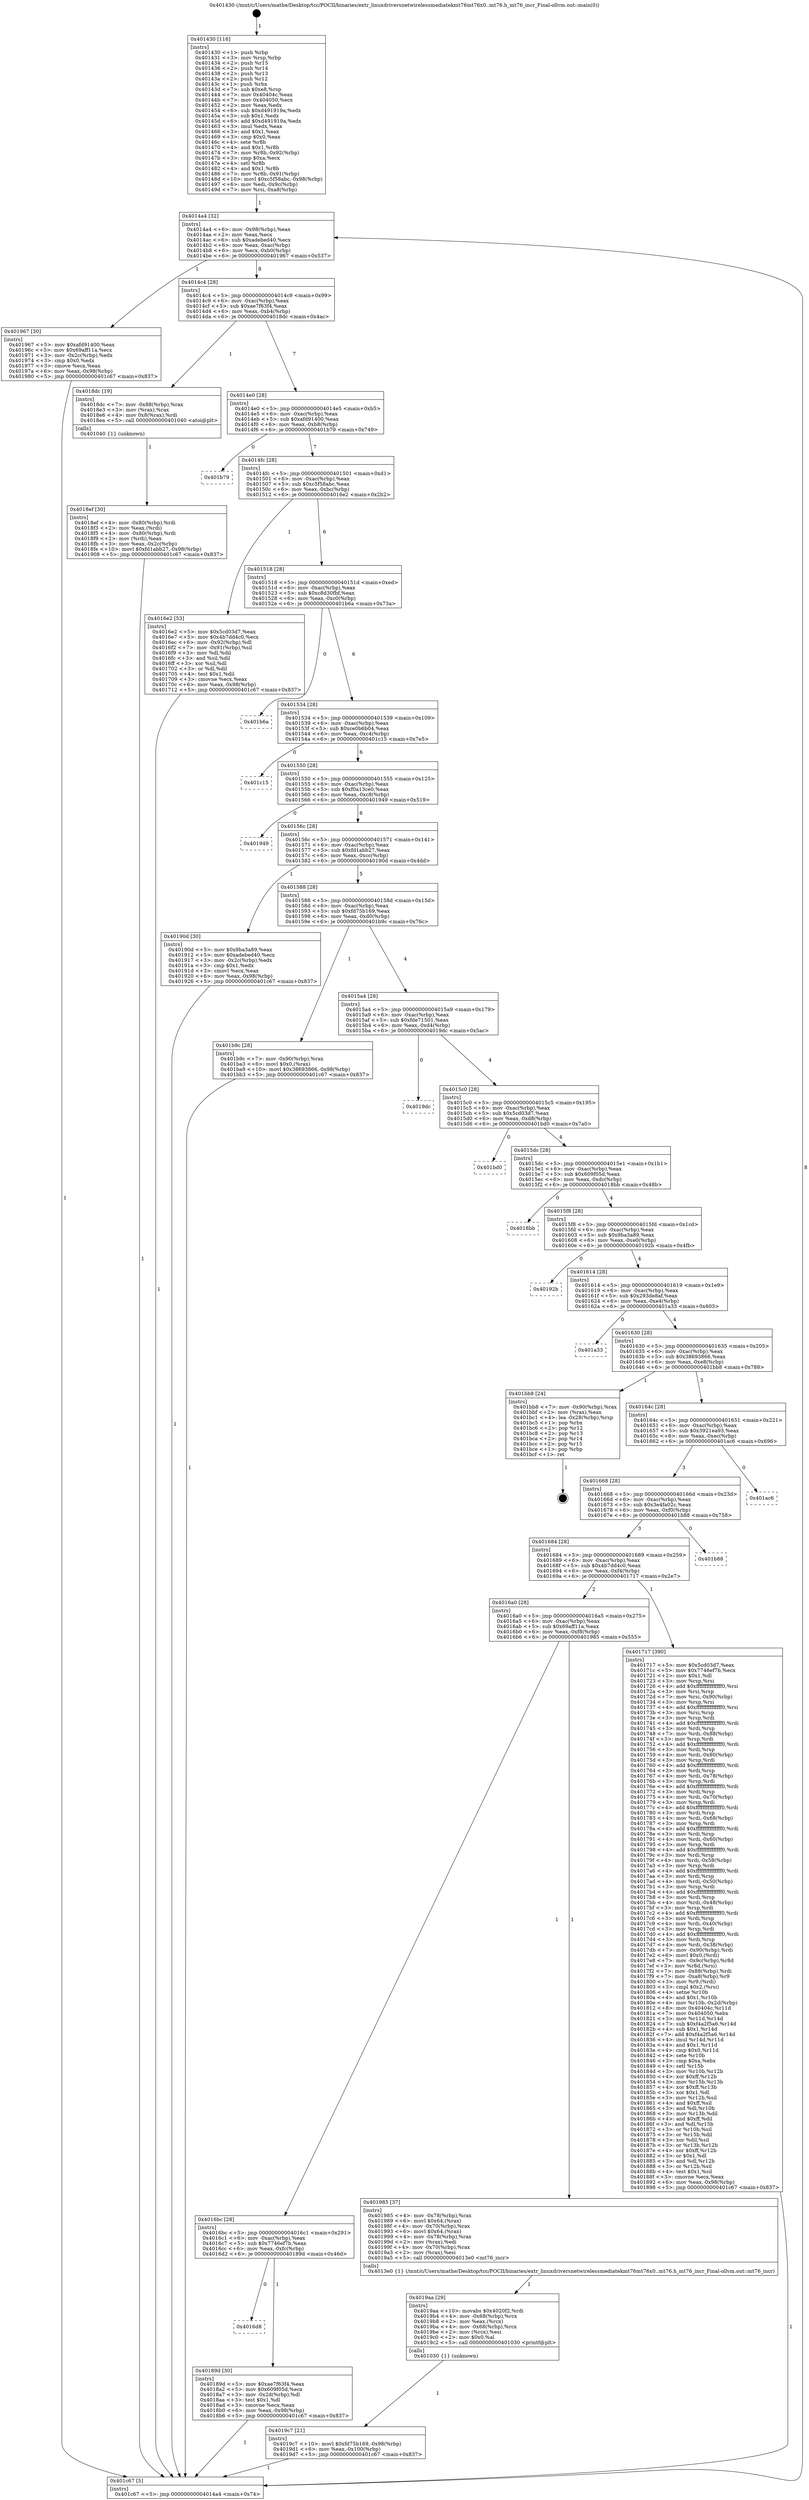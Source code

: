digraph "0x401430" {
  label = "0x401430 (/mnt/c/Users/mathe/Desktop/tcc/POCII/binaries/extr_linuxdriversnetwirelessmediatekmt76mt76x0..mt76.h_mt76_incr_Final-ollvm.out::main(0))"
  labelloc = "t"
  node[shape=record]

  Entry [label="",width=0.3,height=0.3,shape=circle,fillcolor=black,style=filled]
  "0x4014a4" [label="{
     0x4014a4 [32]\l
     | [instrs]\l
     &nbsp;&nbsp;0x4014a4 \<+6\>: mov -0x98(%rbp),%eax\l
     &nbsp;&nbsp;0x4014aa \<+2\>: mov %eax,%ecx\l
     &nbsp;&nbsp;0x4014ac \<+6\>: sub $0xadebed40,%ecx\l
     &nbsp;&nbsp;0x4014b2 \<+6\>: mov %eax,-0xac(%rbp)\l
     &nbsp;&nbsp;0x4014b8 \<+6\>: mov %ecx,-0xb0(%rbp)\l
     &nbsp;&nbsp;0x4014be \<+6\>: je 0000000000401967 \<main+0x537\>\l
  }"]
  "0x401967" [label="{
     0x401967 [30]\l
     | [instrs]\l
     &nbsp;&nbsp;0x401967 \<+5\>: mov $0xafd91400,%eax\l
     &nbsp;&nbsp;0x40196c \<+5\>: mov $0x69aff11a,%ecx\l
     &nbsp;&nbsp;0x401971 \<+3\>: mov -0x2c(%rbp),%edx\l
     &nbsp;&nbsp;0x401974 \<+3\>: cmp $0x0,%edx\l
     &nbsp;&nbsp;0x401977 \<+3\>: cmove %ecx,%eax\l
     &nbsp;&nbsp;0x40197a \<+6\>: mov %eax,-0x98(%rbp)\l
     &nbsp;&nbsp;0x401980 \<+5\>: jmp 0000000000401c67 \<main+0x837\>\l
  }"]
  "0x4014c4" [label="{
     0x4014c4 [28]\l
     | [instrs]\l
     &nbsp;&nbsp;0x4014c4 \<+5\>: jmp 00000000004014c9 \<main+0x99\>\l
     &nbsp;&nbsp;0x4014c9 \<+6\>: mov -0xac(%rbp),%eax\l
     &nbsp;&nbsp;0x4014cf \<+5\>: sub $0xae7f63f4,%eax\l
     &nbsp;&nbsp;0x4014d4 \<+6\>: mov %eax,-0xb4(%rbp)\l
     &nbsp;&nbsp;0x4014da \<+6\>: je 00000000004018dc \<main+0x4ac\>\l
  }"]
  Exit [label="",width=0.3,height=0.3,shape=circle,fillcolor=black,style=filled,peripheries=2]
  "0x4018dc" [label="{
     0x4018dc [19]\l
     | [instrs]\l
     &nbsp;&nbsp;0x4018dc \<+7\>: mov -0x88(%rbp),%rax\l
     &nbsp;&nbsp;0x4018e3 \<+3\>: mov (%rax),%rax\l
     &nbsp;&nbsp;0x4018e6 \<+4\>: mov 0x8(%rax),%rdi\l
     &nbsp;&nbsp;0x4018ea \<+5\>: call 0000000000401040 \<atoi@plt\>\l
     | [calls]\l
     &nbsp;&nbsp;0x401040 \{1\} (unknown)\l
  }"]
  "0x4014e0" [label="{
     0x4014e0 [28]\l
     | [instrs]\l
     &nbsp;&nbsp;0x4014e0 \<+5\>: jmp 00000000004014e5 \<main+0xb5\>\l
     &nbsp;&nbsp;0x4014e5 \<+6\>: mov -0xac(%rbp),%eax\l
     &nbsp;&nbsp;0x4014eb \<+5\>: sub $0xafd91400,%eax\l
     &nbsp;&nbsp;0x4014f0 \<+6\>: mov %eax,-0xb8(%rbp)\l
     &nbsp;&nbsp;0x4014f6 \<+6\>: je 0000000000401b79 \<main+0x749\>\l
  }"]
  "0x4019c7" [label="{
     0x4019c7 [21]\l
     | [instrs]\l
     &nbsp;&nbsp;0x4019c7 \<+10\>: movl $0xfd75b169,-0x98(%rbp)\l
     &nbsp;&nbsp;0x4019d1 \<+6\>: mov %eax,-0x100(%rbp)\l
     &nbsp;&nbsp;0x4019d7 \<+5\>: jmp 0000000000401c67 \<main+0x837\>\l
  }"]
  "0x401b79" [label="{
     0x401b79\l
  }", style=dashed]
  "0x4014fc" [label="{
     0x4014fc [28]\l
     | [instrs]\l
     &nbsp;&nbsp;0x4014fc \<+5\>: jmp 0000000000401501 \<main+0xd1\>\l
     &nbsp;&nbsp;0x401501 \<+6\>: mov -0xac(%rbp),%eax\l
     &nbsp;&nbsp;0x401507 \<+5\>: sub $0xc5f58abc,%eax\l
     &nbsp;&nbsp;0x40150c \<+6\>: mov %eax,-0xbc(%rbp)\l
     &nbsp;&nbsp;0x401512 \<+6\>: je 00000000004016e2 \<main+0x2b2\>\l
  }"]
  "0x4019aa" [label="{
     0x4019aa [29]\l
     | [instrs]\l
     &nbsp;&nbsp;0x4019aa \<+10\>: movabs $0x4020f2,%rdi\l
     &nbsp;&nbsp;0x4019b4 \<+4\>: mov -0x68(%rbp),%rcx\l
     &nbsp;&nbsp;0x4019b8 \<+2\>: mov %eax,(%rcx)\l
     &nbsp;&nbsp;0x4019ba \<+4\>: mov -0x68(%rbp),%rcx\l
     &nbsp;&nbsp;0x4019be \<+2\>: mov (%rcx),%esi\l
     &nbsp;&nbsp;0x4019c0 \<+2\>: mov $0x0,%al\l
     &nbsp;&nbsp;0x4019c2 \<+5\>: call 0000000000401030 \<printf@plt\>\l
     | [calls]\l
     &nbsp;&nbsp;0x401030 \{1\} (unknown)\l
  }"]
  "0x4016e2" [label="{
     0x4016e2 [53]\l
     | [instrs]\l
     &nbsp;&nbsp;0x4016e2 \<+5\>: mov $0x5cd03d7,%eax\l
     &nbsp;&nbsp;0x4016e7 \<+5\>: mov $0x4b7dd4c0,%ecx\l
     &nbsp;&nbsp;0x4016ec \<+6\>: mov -0x92(%rbp),%dl\l
     &nbsp;&nbsp;0x4016f2 \<+7\>: mov -0x91(%rbp),%sil\l
     &nbsp;&nbsp;0x4016f9 \<+3\>: mov %dl,%dil\l
     &nbsp;&nbsp;0x4016fc \<+3\>: and %sil,%dil\l
     &nbsp;&nbsp;0x4016ff \<+3\>: xor %sil,%dl\l
     &nbsp;&nbsp;0x401702 \<+3\>: or %dl,%dil\l
     &nbsp;&nbsp;0x401705 \<+4\>: test $0x1,%dil\l
     &nbsp;&nbsp;0x401709 \<+3\>: cmovne %ecx,%eax\l
     &nbsp;&nbsp;0x40170c \<+6\>: mov %eax,-0x98(%rbp)\l
     &nbsp;&nbsp;0x401712 \<+5\>: jmp 0000000000401c67 \<main+0x837\>\l
  }"]
  "0x401518" [label="{
     0x401518 [28]\l
     | [instrs]\l
     &nbsp;&nbsp;0x401518 \<+5\>: jmp 000000000040151d \<main+0xed\>\l
     &nbsp;&nbsp;0x40151d \<+6\>: mov -0xac(%rbp),%eax\l
     &nbsp;&nbsp;0x401523 \<+5\>: sub $0xc8d30fbf,%eax\l
     &nbsp;&nbsp;0x401528 \<+6\>: mov %eax,-0xc0(%rbp)\l
     &nbsp;&nbsp;0x40152e \<+6\>: je 0000000000401b6a \<main+0x73a\>\l
  }"]
  "0x401c67" [label="{
     0x401c67 [5]\l
     | [instrs]\l
     &nbsp;&nbsp;0x401c67 \<+5\>: jmp 00000000004014a4 \<main+0x74\>\l
  }"]
  "0x401430" [label="{
     0x401430 [116]\l
     | [instrs]\l
     &nbsp;&nbsp;0x401430 \<+1\>: push %rbp\l
     &nbsp;&nbsp;0x401431 \<+3\>: mov %rsp,%rbp\l
     &nbsp;&nbsp;0x401434 \<+2\>: push %r15\l
     &nbsp;&nbsp;0x401436 \<+2\>: push %r14\l
     &nbsp;&nbsp;0x401438 \<+2\>: push %r13\l
     &nbsp;&nbsp;0x40143a \<+2\>: push %r12\l
     &nbsp;&nbsp;0x40143c \<+1\>: push %rbx\l
     &nbsp;&nbsp;0x40143d \<+7\>: sub $0xe8,%rsp\l
     &nbsp;&nbsp;0x401444 \<+7\>: mov 0x40404c,%eax\l
     &nbsp;&nbsp;0x40144b \<+7\>: mov 0x404050,%ecx\l
     &nbsp;&nbsp;0x401452 \<+2\>: mov %eax,%edx\l
     &nbsp;&nbsp;0x401454 \<+6\>: sub $0xd491919a,%edx\l
     &nbsp;&nbsp;0x40145a \<+3\>: sub $0x1,%edx\l
     &nbsp;&nbsp;0x40145d \<+6\>: add $0xd491919a,%edx\l
     &nbsp;&nbsp;0x401463 \<+3\>: imul %edx,%eax\l
     &nbsp;&nbsp;0x401466 \<+3\>: and $0x1,%eax\l
     &nbsp;&nbsp;0x401469 \<+3\>: cmp $0x0,%eax\l
     &nbsp;&nbsp;0x40146c \<+4\>: sete %r8b\l
     &nbsp;&nbsp;0x401470 \<+4\>: and $0x1,%r8b\l
     &nbsp;&nbsp;0x401474 \<+7\>: mov %r8b,-0x92(%rbp)\l
     &nbsp;&nbsp;0x40147b \<+3\>: cmp $0xa,%ecx\l
     &nbsp;&nbsp;0x40147e \<+4\>: setl %r8b\l
     &nbsp;&nbsp;0x401482 \<+4\>: and $0x1,%r8b\l
     &nbsp;&nbsp;0x401486 \<+7\>: mov %r8b,-0x91(%rbp)\l
     &nbsp;&nbsp;0x40148d \<+10\>: movl $0xc5f58abc,-0x98(%rbp)\l
     &nbsp;&nbsp;0x401497 \<+6\>: mov %edi,-0x9c(%rbp)\l
     &nbsp;&nbsp;0x40149d \<+7\>: mov %rsi,-0xa8(%rbp)\l
  }"]
  "0x4018ef" [label="{
     0x4018ef [30]\l
     | [instrs]\l
     &nbsp;&nbsp;0x4018ef \<+4\>: mov -0x80(%rbp),%rdi\l
     &nbsp;&nbsp;0x4018f3 \<+2\>: mov %eax,(%rdi)\l
     &nbsp;&nbsp;0x4018f5 \<+4\>: mov -0x80(%rbp),%rdi\l
     &nbsp;&nbsp;0x4018f9 \<+2\>: mov (%rdi),%eax\l
     &nbsp;&nbsp;0x4018fb \<+3\>: mov %eax,-0x2c(%rbp)\l
     &nbsp;&nbsp;0x4018fe \<+10\>: movl $0xfd1abb27,-0x98(%rbp)\l
     &nbsp;&nbsp;0x401908 \<+5\>: jmp 0000000000401c67 \<main+0x837\>\l
  }"]
  "0x401b6a" [label="{
     0x401b6a\l
  }", style=dashed]
  "0x401534" [label="{
     0x401534 [28]\l
     | [instrs]\l
     &nbsp;&nbsp;0x401534 \<+5\>: jmp 0000000000401539 \<main+0x109\>\l
     &nbsp;&nbsp;0x401539 \<+6\>: mov -0xac(%rbp),%eax\l
     &nbsp;&nbsp;0x40153f \<+5\>: sub $0xce0b6b04,%eax\l
     &nbsp;&nbsp;0x401544 \<+6\>: mov %eax,-0xc4(%rbp)\l
     &nbsp;&nbsp;0x40154a \<+6\>: je 0000000000401c15 \<main+0x7e5\>\l
  }"]
  "0x4016d8" [label="{
     0x4016d8\l
  }", style=dashed]
  "0x401c15" [label="{
     0x401c15\l
  }", style=dashed]
  "0x401550" [label="{
     0x401550 [28]\l
     | [instrs]\l
     &nbsp;&nbsp;0x401550 \<+5\>: jmp 0000000000401555 \<main+0x125\>\l
     &nbsp;&nbsp;0x401555 \<+6\>: mov -0xac(%rbp),%eax\l
     &nbsp;&nbsp;0x40155b \<+5\>: sub $0xf0a13ce0,%eax\l
     &nbsp;&nbsp;0x401560 \<+6\>: mov %eax,-0xc8(%rbp)\l
     &nbsp;&nbsp;0x401566 \<+6\>: je 0000000000401949 \<main+0x519\>\l
  }"]
  "0x40189d" [label="{
     0x40189d [30]\l
     | [instrs]\l
     &nbsp;&nbsp;0x40189d \<+5\>: mov $0xae7f63f4,%eax\l
     &nbsp;&nbsp;0x4018a2 \<+5\>: mov $0x609f05d,%ecx\l
     &nbsp;&nbsp;0x4018a7 \<+3\>: mov -0x2d(%rbp),%dl\l
     &nbsp;&nbsp;0x4018aa \<+3\>: test $0x1,%dl\l
     &nbsp;&nbsp;0x4018ad \<+3\>: cmovne %ecx,%eax\l
     &nbsp;&nbsp;0x4018b0 \<+6\>: mov %eax,-0x98(%rbp)\l
     &nbsp;&nbsp;0x4018b6 \<+5\>: jmp 0000000000401c67 \<main+0x837\>\l
  }"]
  "0x401949" [label="{
     0x401949\l
  }", style=dashed]
  "0x40156c" [label="{
     0x40156c [28]\l
     | [instrs]\l
     &nbsp;&nbsp;0x40156c \<+5\>: jmp 0000000000401571 \<main+0x141\>\l
     &nbsp;&nbsp;0x401571 \<+6\>: mov -0xac(%rbp),%eax\l
     &nbsp;&nbsp;0x401577 \<+5\>: sub $0xfd1abb27,%eax\l
     &nbsp;&nbsp;0x40157c \<+6\>: mov %eax,-0xcc(%rbp)\l
     &nbsp;&nbsp;0x401582 \<+6\>: je 000000000040190d \<main+0x4dd\>\l
  }"]
  "0x4016bc" [label="{
     0x4016bc [28]\l
     | [instrs]\l
     &nbsp;&nbsp;0x4016bc \<+5\>: jmp 00000000004016c1 \<main+0x291\>\l
     &nbsp;&nbsp;0x4016c1 \<+6\>: mov -0xac(%rbp),%eax\l
     &nbsp;&nbsp;0x4016c7 \<+5\>: sub $0x7746ef7b,%eax\l
     &nbsp;&nbsp;0x4016cc \<+6\>: mov %eax,-0xfc(%rbp)\l
     &nbsp;&nbsp;0x4016d2 \<+6\>: je 000000000040189d \<main+0x46d\>\l
  }"]
  "0x40190d" [label="{
     0x40190d [30]\l
     | [instrs]\l
     &nbsp;&nbsp;0x40190d \<+5\>: mov $0x9ba3a89,%eax\l
     &nbsp;&nbsp;0x401912 \<+5\>: mov $0xadebed40,%ecx\l
     &nbsp;&nbsp;0x401917 \<+3\>: mov -0x2c(%rbp),%edx\l
     &nbsp;&nbsp;0x40191a \<+3\>: cmp $0x1,%edx\l
     &nbsp;&nbsp;0x40191d \<+3\>: cmovl %ecx,%eax\l
     &nbsp;&nbsp;0x401920 \<+6\>: mov %eax,-0x98(%rbp)\l
     &nbsp;&nbsp;0x401926 \<+5\>: jmp 0000000000401c67 \<main+0x837\>\l
  }"]
  "0x401588" [label="{
     0x401588 [28]\l
     | [instrs]\l
     &nbsp;&nbsp;0x401588 \<+5\>: jmp 000000000040158d \<main+0x15d\>\l
     &nbsp;&nbsp;0x40158d \<+6\>: mov -0xac(%rbp),%eax\l
     &nbsp;&nbsp;0x401593 \<+5\>: sub $0xfd75b169,%eax\l
     &nbsp;&nbsp;0x401598 \<+6\>: mov %eax,-0xd0(%rbp)\l
     &nbsp;&nbsp;0x40159e \<+6\>: je 0000000000401b9c \<main+0x76c\>\l
  }"]
  "0x401985" [label="{
     0x401985 [37]\l
     | [instrs]\l
     &nbsp;&nbsp;0x401985 \<+4\>: mov -0x78(%rbp),%rax\l
     &nbsp;&nbsp;0x401989 \<+6\>: movl $0x64,(%rax)\l
     &nbsp;&nbsp;0x40198f \<+4\>: mov -0x70(%rbp),%rax\l
     &nbsp;&nbsp;0x401993 \<+6\>: movl $0x64,(%rax)\l
     &nbsp;&nbsp;0x401999 \<+4\>: mov -0x78(%rbp),%rax\l
     &nbsp;&nbsp;0x40199d \<+2\>: mov (%rax),%edi\l
     &nbsp;&nbsp;0x40199f \<+4\>: mov -0x70(%rbp),%rax\l
     &nbsp;&nbsp;0x4019a3 \<+2\>: mov (%rax),%esi\l
     &nbsp;&nbsp;0x4019a5 \<+5\>: call 00000000004013e0 \<mt76_incr\>\l
     | [calls]\l
     &nbsp;&nbsp;0x4013e0 \{1\} (/mnt/c/Users/mathe/Desktop/tcc/POCII/binaries/extr_linuxdriversnetwirelessmediatekmt76mt76x0..mt76.h_mt76_incr_Final-ollvm.out::mt76_incr)\l
  }"]
  "0x401b9c" [label="{
     0x401b9c [28]\l
     | [instrs]\l
     &nbsp;&nbsp;0x401b9c \<+7\>: mov -0x90(%rbp),%rax\l
     &nbsp;&nbsp;0x401ba3 \<+6\>: movl $0x0,(%rax)\l
     &nbsp;&nbsp;0x401ba9 \<+10\>: movl $0x38693866,-0x98(%rbp)\l
     &nbsp;&nbsp;0x401bb3 \<+5\>: jmp 0000000000401c67 \<main+0x837\>\l
  }"]
  "0x4015a4" [label="{
     0x4015a4 [28]\l
     | [instrs]\l
     &nbsp;&nbsp;0x4015a4 \<+5\>: jmp 00000000004015a9 \<main+0x179\>\l
     &nbsp;&nbsp;0x4015a9 \<+6\>: mov -0xac(%rbp),%eax\l
     &nbsp;&nbsp;0x4015af \<+5\>: sub $0xfde71501,%eax\l
     &nbsp;&nbsp;0x4015b4 \<+6\>: mov %eax,-0xd4(%rbp)\l
     &nbsp;&nbsp;0x4015ba \<+6\>: je 00000000004019dc \<main+0x5ac\>\l
  }"]
  "0x4016a0" [label="{
     0x4016a0 [28]\l
     | [instrs]\l
     &nbsp;&nbsp;0x4016a0 \<+5\>: jmp 00000000004016a5 \<main+0x275\>\l
     &nbsp;&nbsp;0x4016a5 \<+6\>: mov -0xac(%rbp),%eax\l
     &nbsp;&nbsp;0x4016ab \<+5\>: sub $0x69aff11a,%eax\l
     &nbsp;&nbsp;0x4016b0 \<+6\>: mov %eax,-0xf8(%rbp)\l
     &nbsp;&nbsp;0x4016b6 \<+6\>: je 0000000000401985 \<main+0x555\>\l
  }"]
  "0x4019dc" [label="{
     0x4019dc\l
  }", style=dashed]
  "0x4015c0" [label="{
     0x4015c0 [28]\l
     | [instrs]\l
     &nbsp;&nbsp;0x4015c0 \<+5\>: jmp 00000000004015c5 \<main+0x195\>\l
     &nbsp;&nbsp;0x4015c5 \<+6\>: mov -0xac(%rbp),%eax\l
     &nbsp;&nbsp;0x4015cb \<+5\>: sub $0x5cd03d7,%eax\l
     &nbsp;&nbsp;0x4015d0 \<+6\>: mov %eax,-0xd8(%rbp)\l
     &nbsp;&nbsp;0x4015d6 \<+6\>: je 0000000000401bd0 \<main+0x7a0\>\l
  }"]
  "0x401717" [label="{
     0x401717 [390]\l
     | [instrs]\l
     &nbsp;&nbsp;0x401717 \<+5\>: mov $0x5cd03d7,%eax\l
     &nbsp;&nbsp;0x40171c \<+5\>: mov $0x7746ef7b,%ecx\l
     &nbsp;&nbsp;0x401721 \<+2\>: mov $0x1,%dl\l
     &nbsp;&nbsp;0x401723 \<+3\>: mov %rsp,%rsi\l
     &nbsp;&nbsp;0x401726 \<+4\>: add $0xfffffffffffffff0,%rsi\l
     &nbsp;&nbsp;0x40172a \<+3\>: mov %rsi,%rsp\l
     &nbsp;&nbsp;0x40172d \<+7\>: mov %rsi,-0x90(%rbp)\l
     &nbsp;&nbsp;0x401734 \<+3\>: mov %rsp,%rsi\l
     &nbsp;&nbsp;0x401737 \<+4\>: add $0xfffffffffffffff0,%rsi\l
     &nbsp;&nbsp;0x40173b \<+3\>: mov %rsi,%rsp\l
     &nbsp;&nbsp;0x40173e \<+3\>: mov %rsp,%rdi\l
     &nbsp;&nbsp;0x401741 \<+4\>: add $0xfffffffffffffff0,%rdi\l
     &nbsp;&nbsp;0x401745 \<+3\>: mov %rdi,%rsp\l
     &nbsp;&nbsp;0x401748 \<+7\>: mov %rdi,-0x88(%rbp)\l
     &nbsp;&nbsp;0x40174f \<+3\>: mov %rsp,%rdi\l
     &nbsp;&nbsp;0x401752 \<+4\>: add $0xfffffffffffffff0,%rdi\l
     &nbsp;&nbsp;0x401756 \<+3\>: mov %rdi,%rsp\l
     &nbsp;&nbsp;0x401759 \<+4\>: mov %rdi,-0x80(%rbp)\l
     &nbsp;&nbsp;0x40175d \<+3\>: mov %rsp,%rdi\l
     &nbsp;&nbsp;0x401760 \<+4\>: add $0xfffffffffffffff0,%rdi\l
     &nbsp;&nbsp;0x401764 \<+3\>: mov %rdi,%rsp\l
     &nbsp;&nbsp;0x401767 \<+4\>: mov %rdi,-0x78(%rbp)\l
     &nbsp;&nbsp;0x40176b \<+3\>: mov %rsp,%rdi\l
     &nbsp;&nbsp;0x40176e \<+4\>: add $0xfffffffffffffff0,%rdi\l
     &nbsp;&nbsp;0x401772 \<+3\>: mov %rdi,%rsp\l
     &nbsp;&nbsp;0x401775 \<+4\>: mov %rdi,-0x70(%rbp)\l
     &nbsp;&nbsp;0x401779 \<+3\>: mov %rsp,%rdi\l
     &nbsp;&nbsp;0x40177c \<+4\>: add $0xfffffffffffffff0,%rdi\l
     &nbsp;&nbsp;0x401780 \<+3\>: mov %rdi,%rsp\l
     &nbsp;&nbsp;0x401783 \<+4\>: mov %rdi,-0x68(%rbp)\l
     &nbsp;&nbsp;0x401787 \<+3\>: mov %rsp,%rdi\l
     &nbsp;&nbsp;0x40178a \<+4\>: add $0xfffffffffffffff0,%rdi\l
     &nbsp;&nbsp;0x40178e \<+3\>: mov %rdi,%rsp\l
     &nbsp;&nbsp;0x401791 \<+4\>: mov %rdi,-0x60(%rbp)\l
     &nbsp;&nbsp;0x401795 \<+3\>: mov %rsp,%rdi\l
     &nbsp;&nbsp;0x401798 \<+4\>: add $0xfffffffffffffff0,%rdi\l
     &nbsp;&nbsp;0x40179c \<+3\>: mov %rdi,%rsp\l
     &nbsp;&nbsp;0x40179f \<+4\>: mov %rdi,-0x58(%rbp)\l
     &nbsp;&nbsp;0x4017a3 \<+3\>: mov %rsp,%rdi\l
     &nbsp;&nbsp;0x4017a6 \<+4\>: add $0xfffffffffffffff0,%rdi\l
     &nbsp;&nbsp;0x4017aa \<+3\>: mov %rdi,%rsp\l
     &nbsp;&nbsp;0x4017ad \<+4\>: mov %rdi,-0x50(%rbp)\l
     &nbsp;&nbsp;0x4017b1 \<+3\>: mov %rsp,%rdi\l
     &nbsp;&nbsp;0x4017b4 \<+4\>: add $0xfffffffffffffff0,%rdi\l
     &nbsp;&nbsp;0x4017b8 \<+3\>: mov %rdi,%rsp\l
     &nbsp;&nbsp;0x4017bb \<+4\>: mov %rdi,-0x48(%rbp)\l
     &nbsp;&nbsp;0x4017bf \<+3\>: mov %rsp,%rdi\l
     &nbsp;&nbsp;0x4017c2 \<+4\>: add $0xfffffffffffffff0,%rdi\l
     &nbsp;&nbsp;0x4017c6 \<+3\>: mov %rdi,%rsp\l
     &nbsp;&nbsp;0x4017c9 \<+4\>: mov %rdi,-0x40(%rbp)\l
     &nbsp;&nbsp;0x4017cd \<+3\>: mov %rsp,%rdi\l
     &nbsp;&nbsp;0x4017d0 \<+4\>: add $0xfffffffffffffff0,%rdi\l
     &nbsp;&nbsp;0x4017d4 \<+3\>: mov %rdi,%rsp\l
     &nbsp;&nbsp;0x4017d7 \<+4\>: mov %rdi,-0x38(%rbp)\l
     &nbsp;&nbsp;0x4017db \<+7\>: mov -0x90(%rbp),%rdi\l
     &nbsp;&nbsp;0x4017e2 \<+6\>: movl $0x0,(%rdi)\l
     &nbsp;&nbsp;0x4017e8 \<+7\>: mov -0x9c(%rbp),%r8d\l
     &nbsp;&nbsp;0x4017ef \<+3\>: mov %r8d,(%rsi)\l
     &nbsp;&nbsp;0x4017f2 \<+7\>: mov -0x88(%rbp),%rdi\l
     &nbsp;&nbsp;0x4017f9 \<+7\>: mov -0xa8(%rbp),%r9\l
     &nbsp;&nbsp;0x401800 \<+3\>: mov %r9,(%rdi)\l
     &nbsp;&nbsp;0x401803 \<+3\>: cmpl $0x2,(%rsi)\l
     &nbsp;&nbsp;0x401806 \<+4\>: setne %r10b\l
     &nbsp;&nbsp;0x40180a \<+4\>: and $0x1,%r10b\l
     &nbsp;&nbsp;0x40180e \<+4\>: mov %r10b,-0x2d(%rbp)\l
     &nbsp;&nbsp;0x401812 \<+8\>: mov 0x40404c,%r11d\l
     &nbsp;&nbsp;0x40181a \<+7\>: mov 0x404050,%ebx\l
     &nbsp;&nbsp;0x401821 \<+3\>: mov %r11d,%r14d\l
     &nbsp;&nbsp;0x401824 \<+7\>: sub $0xf4a2f5a6,%r14d\l
     &nbsp;&nbsp;0x40182b \<+4\>: sub $0x1,%r14d\l
     &nbsp;&nbsp;0x40182f \<+7\>: add $0xf4a2f5a6,%r14d\l
     &nbsp;&nbsp;0x401836 \<+4\>: imul %r14d,%r11d\l
     &nbsp;&nbsp;0x40183a \<+4\>: and $0x1,%r11d\l
     &nbsp;&nbsp;0x40183e \<+4\>: cmp $0x0,%r11d\l
     &nbsp;&nbsp;0x401842 \<+4\>: sete %r10b\l
     &nbsp;&nbsp;0x401846 \<+3\>: cmp $0xa,%ebx\l
     &nbsp;&nbsp;0x401849 \<+4\>: setl %r15b\l
     &nbsp;&nbsp;0x40184d \<+3\>: mov %r10b,%r12b\l
     &nbsp;&nbsp;0x401850 \<+4\>: xor $0xff,%r12b\l
     &nbsp;&nbsp;0x401854 \<+3\>: mov %r15b,%r13b\l
     &nbsp;&nbsp;0x401857 \<+4\>: xor $0xff,%r13b\l
     &nbsp;&nbsp;0x40185b \<+3\>: xor $0x1,%dl\l
     &nbsp;&nbsp;0x40185e \<+3\>: mov %r12b,%sil\l
     &nbsp;&nbsp;0x401861 \<+4\>: and $0xff,%sil\l
     &nbsp;&nbsp;0x401865 \<+3\>: and %dl,%r10b\l
     &nbsp;&nbsp;0x401868 \<+3\>: mov %r13b,%dil\l
     &nbsp;&nbsp;0x40186b \<+4\>: and $0xff,%dil\l
     &nbsp;&nbsp;0x40186f \<+3\>: and %dl,%r15b\l
     &nbsp;&nbsp;0x401872 \<+3\>: or %r10b,%sil\l
     &nbsp;&nbsp;0x401875 \<+3\>: or %r15b,%dil\l
     &nbsp;&nbsp;0x401878 \<+3\>: xor %dil,%sil\l
     &nbsp;&nbsp;0x40187b \<+3\>: or %r13b,%r12b\l
     &nbsp;&nbsp;0x40187e \<+4\>: xor $0xff,%r12b\l
     &nbsp;&nbsp;0x401882 \<+3\>: or $0x1,%dl\l
     &nbsp;&nbsp;0x401885 \<+3\>: and %dl,%r12b\l
     &nbsp;&nbsp;0x401888 \<+3\>: or %r12b,%sil\l
     &nbsp;&nbsp;0x40188b \<+4\>: test $0x1,%sil\l
     &nbsp;&nbsp;0x40188f \<+3\>: cmovne %ecx,%eax\l
     &nbsp;&nbsp;0x401892 \<+6\>: mov %eax,-0x98(%rbp)\l
     &nbsp;&nbsp;0x401898 \<+5\>: jmp 0000000000401c67 \<main+0x837\>\l
  }"]
  "0x401bd0" [label="{
     0x401bd0\l
  }", style=dashed]
  "0x4015dc" [label="{
     0x4015dc [28]\l
     | [instrs]\l
     &nbsp;&nbsp;0x4015dc \<+5\>: jmp 00000000004015e1 \<main+0x1b1\>\l
     &nbsp;&nbsp;0x4015e1 \<+6\>: mov -0xac(%rbp),%eax\l
     &nbsp;&nbsp;0x4015e7 \<+5\>: sub $0x609f05d,%eax\l
     &nbsp;&nbsp;0x4015ec \<+6\>: mov %eax,-0xdc(%rbp)\l
     &nbsp;&nbsp;0x4015f2 \<+6\>: je 00000000004018bb \<main+0x48b\>\l
  }"]
  "0x401684" [label="{
     0x401684 [28]\l
     | [instrs]\l
     &nbsp;&nbsp;0x401684 \<+5\>: jmp 0000000000401689 \<main+0x259\>\l
     &nbsp;&nbsp;0x401689 \<+6\>: mov -0xac(%rbp),%eax\l
     &nbsp;&nbsp;0x40168f \<+5\>: sub $0x4b7dd4c0,%eax\l
     &nbsp;&nbsp;0x401694 \<+6\>: mov %eax,-0xf4(%rbp)\l
     &nbsp;&nbsp;0x40169a \<+6\>: je 0000000000401717 \<main+0x2e7\>\l
  }"]
  "0x4018bb" [label="{
     0x4018bb\l
  }", style=dashed]
  "0x4015f8" [label="{
     0x4015f8 [28]\l
     | [instrs]\l
     &nbsp;&nbsp;0x4015f8 \<+5\>: jmp 00000000004015fd \<main+0x1cd\>\l
     &nbsp;&nbsp;0x4015fd \<+6\>: mov -0xac(%rbp),%eax\l
     &nbsp;&nbsp;0x401603 \<+5\>: sub $0x9ba3a89,%eax\l
     &nbsp;&nbsp;0x401608 \<+6\>: mov %eax,-0xe0(%rbp)\l
     &nbsp;&nbsp;0x40160e \<+6\>: je 000000000040192b \<main+0x4fb\>\l
  }"]
  "0x401b88" [label="{
     0x401b88\l
  }", style=dashed]
  "0x40192b" [label="{
     0x40192b\l
  }", style=dashed]
  "0x401614" [label="{
     0x401614 [28]\l
     | [instrs]\l
     &nbsp;&nbsp;0x401614 \<+5\>: jmp 0000000000401619 \<main+0x1e9\>\l
     &nbsp;&nbsp;0x401619 \<+6\>: mov -0xac(%rbp),%eax\l
     &nbsp;&nbsp;0x40161f \<+5\>: sub $0x293de8af,%eax\l
     &nbsp;&nbsp;0x401624 \<+6\>: mov %eax,-0xe4(%rbp)\l
     &nbsp;&nbsp;0x40162a \<+6\>: je 0000000000401a33 \<main+0x603\>\l
  }"]
  "0x401668" [label="{
     0x401668 [28]\l
     | [instrs]\l
     &nbsp;&nbsp;0x401668 \<+5\>: jmp 000000000040166d \<main+0x23d\>\l
     &nbsp;&nbsp;0x40166d \<+6\>: mov -0xac(%rbp),%eax\l
     &nbsp;&nbsp;0x401673 \<+5\>: sub $0x3e4fa02c,%eax\l
     &nbsp;&nbsp;0x401678 \<+6\>: mov %eax,-0xf0(%rbp)\l
     &nbsp;&nbsp;0x40167e \<+6\>: je 0000000000401b88 \<main+0x758\>\l
  }"]
  "0x401a33" [label="{
     0x401a33\l
  }", style=dashed]
  "0x401630" [label="{
     0x401630 [28]\l
     | [instrs]\l
     &nbsp;&nbsp;0x401630 \<+5\>: jmp 0000000000401635 \<main+0x205\>\l
     &nbsp;&nbsp;0x401635 \<+6\>: mov -0xac(%rbp),%eax\l
     &nbsp;&nbsp;0x40163b \<+5\>: sub $0x38693866,%eax\l
     &nbsp;&nbsp;0x401640 \<+6\>: mov %eax,-0xe8(%rbp)\l
     &nbsp;&nbsp;0x401646 \<+6\>: je 0000000000401bb8 \<main+0x788\>\l
  }"]
  "0x401ac6" [label="{
     0x401ac6\l
  }", style=dashed]
  "0x401bb8" [label="{
     0x401bb8 [24]\l
     | [instrs]\l
     &nbsp;&nbsp;0x401bb8 \<+7\>: mov -0x90(%rbp),%rax\l
     &nbsp;&nbsp;0x401bbf \<+2\>: mov (%rax),%eax\l
     &nbsp;&nbsp;0x401bc1 \<+4\>: lea -0x28(%rbp),%rsp\l
     &nbsp;&nbsp;0x401bc5 \<+1\>: pop %rbx\l
     &nbsp;&nbsp;0x401bc6 \<+2\>: pop %r12\l
     &nbsp;&nbsp;0x401bc8 \<+2\>: pop %r13\l
     &nbsp;&nbsp;0x401bca \<+2\>: pop %r14\l
     &nbsp;&nbsp;0x401bcc \<+2\>: pop %r15\l
     &nbsp;&nbsp;0x401bce \<+1\>: pop %rbp\l
     &nbsp;&nbsp;0x401bcf \<+1\>: ret\l
  }"]
  "0x40164c" [label="{
     0x40164c [28]\l
     | [instrs]\l
     &nbsp;&nbsp;0x40164c \<+5\>: jmp 0000000000401651 \<main+0x221\>\l
     &nbsp;&nbsp;0x401651 \<+6\>: mov -0xac(%rbp),%eax\l
     &nbsp;&nbsp;0x401657 \<+5\>: sub $0x3921ea93,%eax\l
     &nbsp;&nbsp;0x40165c \<+6\>: mov %eax,-0xec(%rbp)\l
     &nbsp;&nbsp;0x401662 \<+6\>: je 0000000000401ac6 \<main+0x696\>\l
  }"]
  Entry -> "0x401430" [label=" 1"]
  "0x4014a4" -> "0x401967" [label=" 1"]
  "0x4014a4" -> "0x4014c4" [label=" 8"]
  "0x401bb8" -> Exit [label=" 1"]
  "0x4014c4" -> "0x4018dc" [label=" 1"]
  "0x4014c4" -> "0x4014e0" [label=" 7"]
  "0x401b9c" -> "0x401c67" [label=" 1"]
  "0x4014e0" -> "0x401b79" [label=" 0"]
  "0x4014e0" -> "0x4014fc" [label=" 7"]
  "0x4019c7" -> "0x401c67" [label=" 1"]
  "0x4014fc" -> "0x4016e2" [label=" 1"]
  "0x4014fc" -> "0x401518" [label=" 6"]
  "0x4016e2" -> "0x401c67" [label=" 1"]
  "0x401430" -> "0x4014a4" [label=" 1"]
  "0x401c67" -> "0x4014a4" [label=" 8"]
  "0x4019aa" -> "0x4019c7" [label=" 1"]
  "0x401518" -> "0x401b6a" [label=" 0"]
  "0x401518" -> "0x401534" [label=" 6"]
  "0x401985" -> "0x4019aa" [label=" 1"]
  "0x401534" -> "0x401c15" [label=" 0"]
  "0x401534" -> "0x401550" [label=" 6"]
  "0x401967" -> "0x401c67" [label=" 1"]
  "0x401550" -> "0x401949" [label=" 0"]
  "0x401550" -> "0x40156c" [label=" 6"]
  "0x40190d" -> "0x401c67" [label=" 1"]
  "0x40156c" -> "0x40190d" [label=" 1"]
  "0x40156c" -> "0x401588" [label=" 5"]
  "0x4018dc" -> "0x4018ef" [label=" 1"]
  "0x401588" -> "0x401b9c" [label=" 1"]
  "0x401588" -> "0x4015a4" [label=" 4"]
  "0x40189d" -> "0x401c67" [label=" 1"]
  "0x4015a4" -> "0x4019dc" [label=" 0"]
  "0x4015a4" -> "0x4015c0" [label=" 4"]
  "0x4018ef" -> "0x401c67" [label=" 1"]
  "0x4015c0" -> "0x401bd0" [label=" 0"]
  "0x4015c0" -> "0x4015dc" [label=" 4"]
  "0x4016a0" -> "0x4016bc" [label=" 1"]
  "0x4015dc" -> "0x4018bb" [label=" 0"]
  "0x4015dc" -> "0x4015f8" [label=" 4"]
  "0x4016bc" -> "0x4016d8" [label=" 0"]
  "0x4015f8" -> "0x40192b" [label=" 0"]
  "0x4015f8" -> "0x401614" [label=" 4"]
  "0x401717" -> "0x401c67" [label=" 1"]
  "0x401614" -> "0x401a33" [label=" 0"]
  "0x401614" -> "0x401630" [label=" 4"]
  "0x401684" -> "0x4016a0" [label=" 2"]
  "0x401630" -> "0x401bb8" [label=" 1"]
  "0x401630" -> "0x40164c" [label=" 3"]
  "0x401684" -> "0x401717" [label=" 1"]
  "0x40164c" -> "0x401ac6" [label=" 0"]
  "0x40164c" -> "0x401668" [label=" 3"]
  "0x4016bc" -> "0x40189d" [label=" 1"]
  "0x401668" -> "0x401b88" [label=" 0"]
  "0x401668" -> "0x401684" [label=" 3"]
  "0x4016a0" -> "0x401985" [label=" 1"]
}
